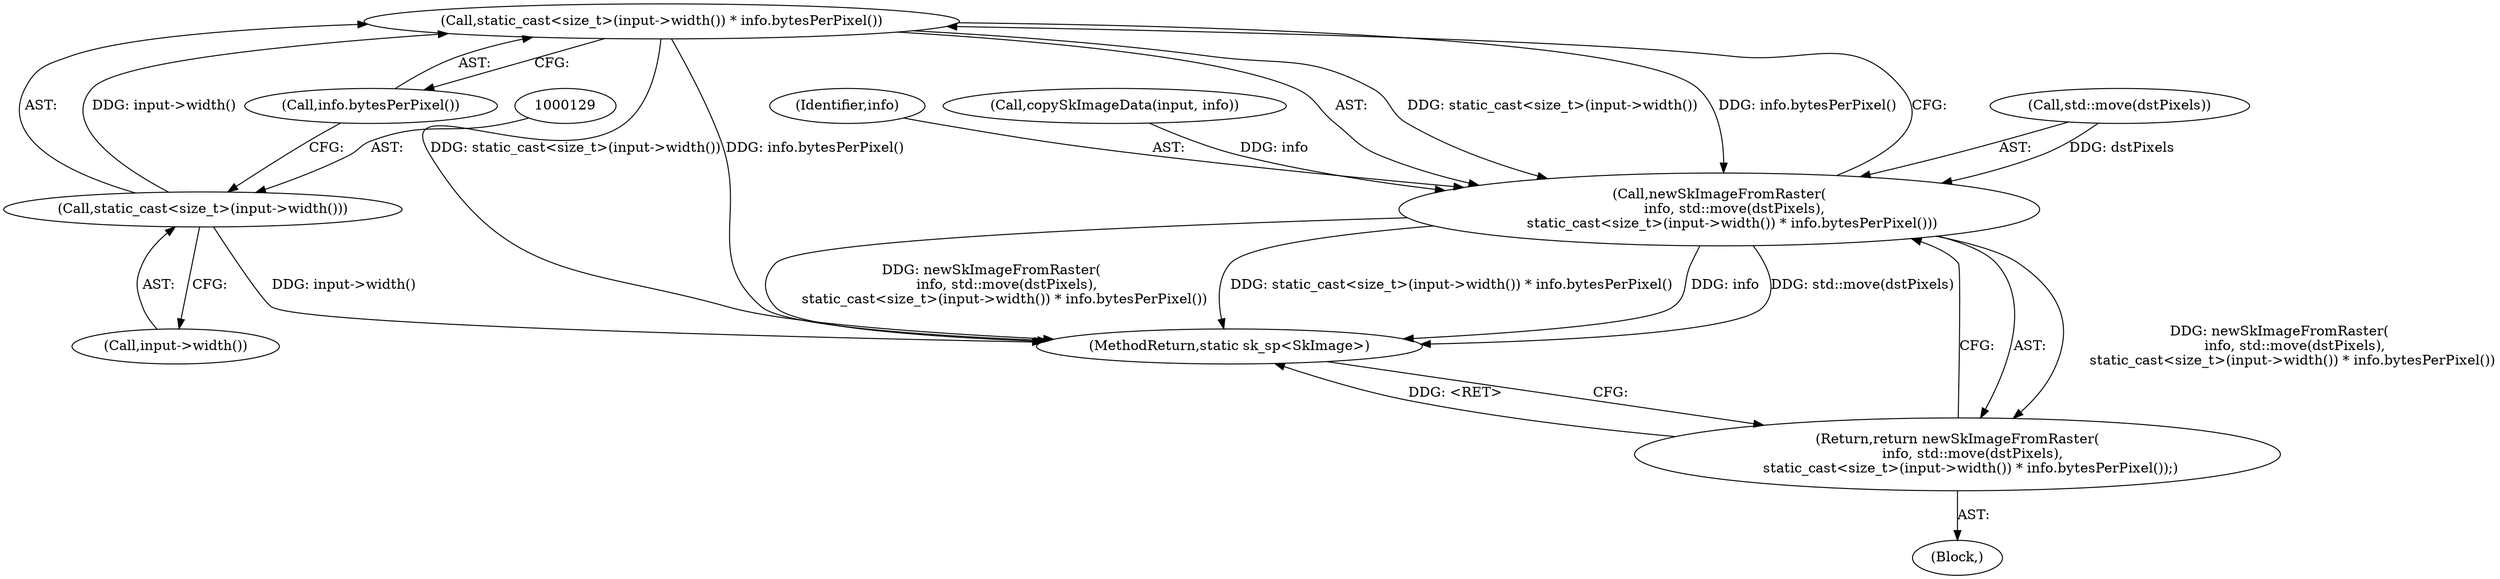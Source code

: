 digraph "1_Chrome_d59a4441697f6253e7dc3f7ae5caad6e5fd2c778_5@del" {
"1000127" [label="(Call,static_cast<size_t>(input->width()) * info.bytesPerPixel())"];
"1000128" [label="(Call,static_cast<size_t>(input->width()))"];
"1000123" [label="(Call,newSkImageFromRaster(\n       info, std::move(dstPixels),\n      static_cast<size_t>(input->width()) * info.bytesPerPixel()))"];
"1000122" [label="(Return,return newSkImageFromRaster(\n       info, std::move(dstPixels),\n      static_cast<size_t>(input->width()) * info.bytesPerPixel());)"];
"1000130" [label="(Call,input->width())"];
"1000125" [label="(Call,std::move(dstPixels))"];
"1000124" [label="(Identifier,info)"];
"1000132" [label="(MethodReturn,static sk_sp<SkImage>)"];
"1000114" [label="(Call,copySkImageData(input, info))"];
"1000128" [label="(Call,static_cast<size_t>(input->width()))"];
"1000122" [label="(Return,return newSkImageFromRaster(\n       info, std::move(dstPixels),\n      static_cast<size_t>(input->width()) * info.bytesPerPixel());)"];
"1000123" [label="(Call,newSkImageFromRaster(\n       info, std::move(dstPixels),\n      static_cast<size_t>(input->width()) * info.bytesPerPixel()))"];
"1000102" [label="(Block,)"];
"1000131" [label="(Call,info.bytesPerPixel())"];
"1000127" [label="(Call,static_cast<size_t>(input->width()) * info.bytesPerPixel())"];
"1000127" -> "1000123"  [label="AST: "];
"1000127" -> "1000131"  [label="CFG: "];
"1000128" -> "1000127"  [label="AST: "];
"1000131" -> "1000127"  [label="AST: "];
"1000123" -> "1000127"  [label="CFG: "];
"1000127" -> "1000132"  [label="DDG: static_cast<size_t>(input->width())"];
"1000127" -> "1000132"  [label="DDG: info.bytesPerPixel()"];
"1000127" -> "1000123"  [label="DDG: static_cast<size_t>(input->width())"];
"1000127" -> "1000123"  [label="DDG: info.bytesPerPixel()"];
"1000128" -> "1000127"  [label="DDG: input->width()"];
"1000128" -> "1000130"  [label="CFG: "];
"1000129" -> "1000128"  [label="AST: "];
"1000130" -> "1000128"  [label="AST: "];
"1000131" -> "1000128"  [label="CFG: "];
"1000128" -> "1000132"  [label="DDG: input->width()"];
"1000123" -> "1000122"  [label="AST: "];
"1000124" -> "1000123"  [label="AST: "];
"1000125" -> "1000123"  [label="AST: "];
"1000122" -> "1000123"  [label="CFG: "];
"1000123" -> "1000132"  [label="DDG: std::move(dstPixels)"];
"1000123" -> "1000132"  [label="DDG: newSkImageFromRaster(\n       info, std::move(dstPixels),\n      static_cast<size_t>(input->width()) * info.bytesPerPixel())"];
"1000123" -> "1000132"  [label="DDG: static_cast<size_t>(input->width()) * info.bytesPerPixel()"];
"1000123" -> "1000132"  [label="DDG: info"];
"1000123" -> "1000122"  [label="DDG: newSkImageFromRaster(\n       info, std::move(dstPixels),\n      static_cast<size_t>(input->width()) * info.bytesPerPixel())"];
"1000114" -> "1000123"  [label="DDG: info"];
"1000125" -> "1000123"  [label="DDG: dstPixels"];
"1000122" -> "1000102"  [label="AST: "];
"1000132" -> "1000122"  [label="CFG: "];
"1000122" -> "1000132"  [label="DDG: <RET>"];
}

